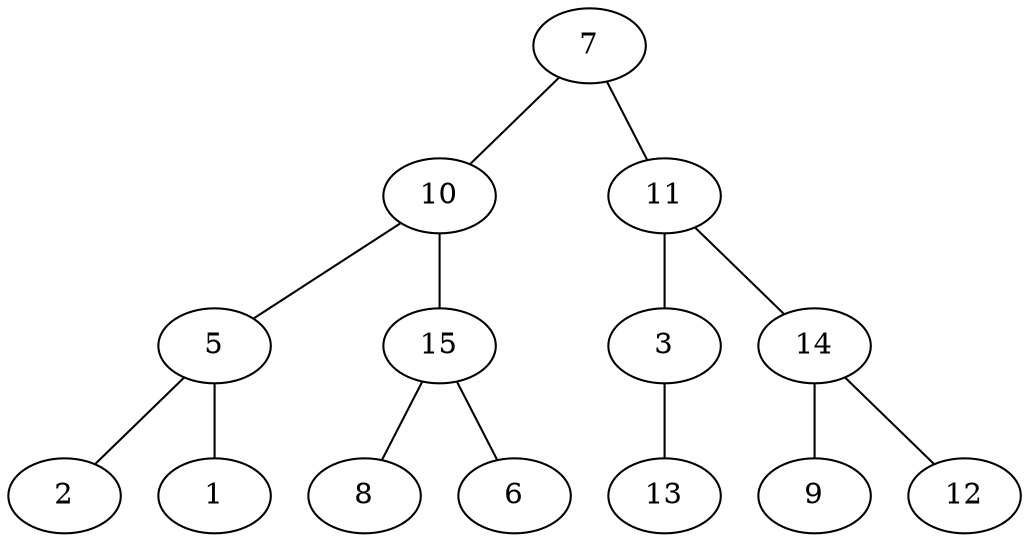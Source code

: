 graph Tree {
"7"
"7" -- "10"
"10"
"10" -- "5"
"5"
"5" -- "2"
"2"
"5" -- "1"
"1"
"10" -- "15"
"15"
"15" -- "8"
"8"
"15" -- "6"
"6"
"7" -- "11"
"11"
"11" -- "3"
"3"
"3" -- "13"
"13"
"11" -- "14"
"14"
"14" -- "9"
"9"
"14" -- "12"
"12"
}
